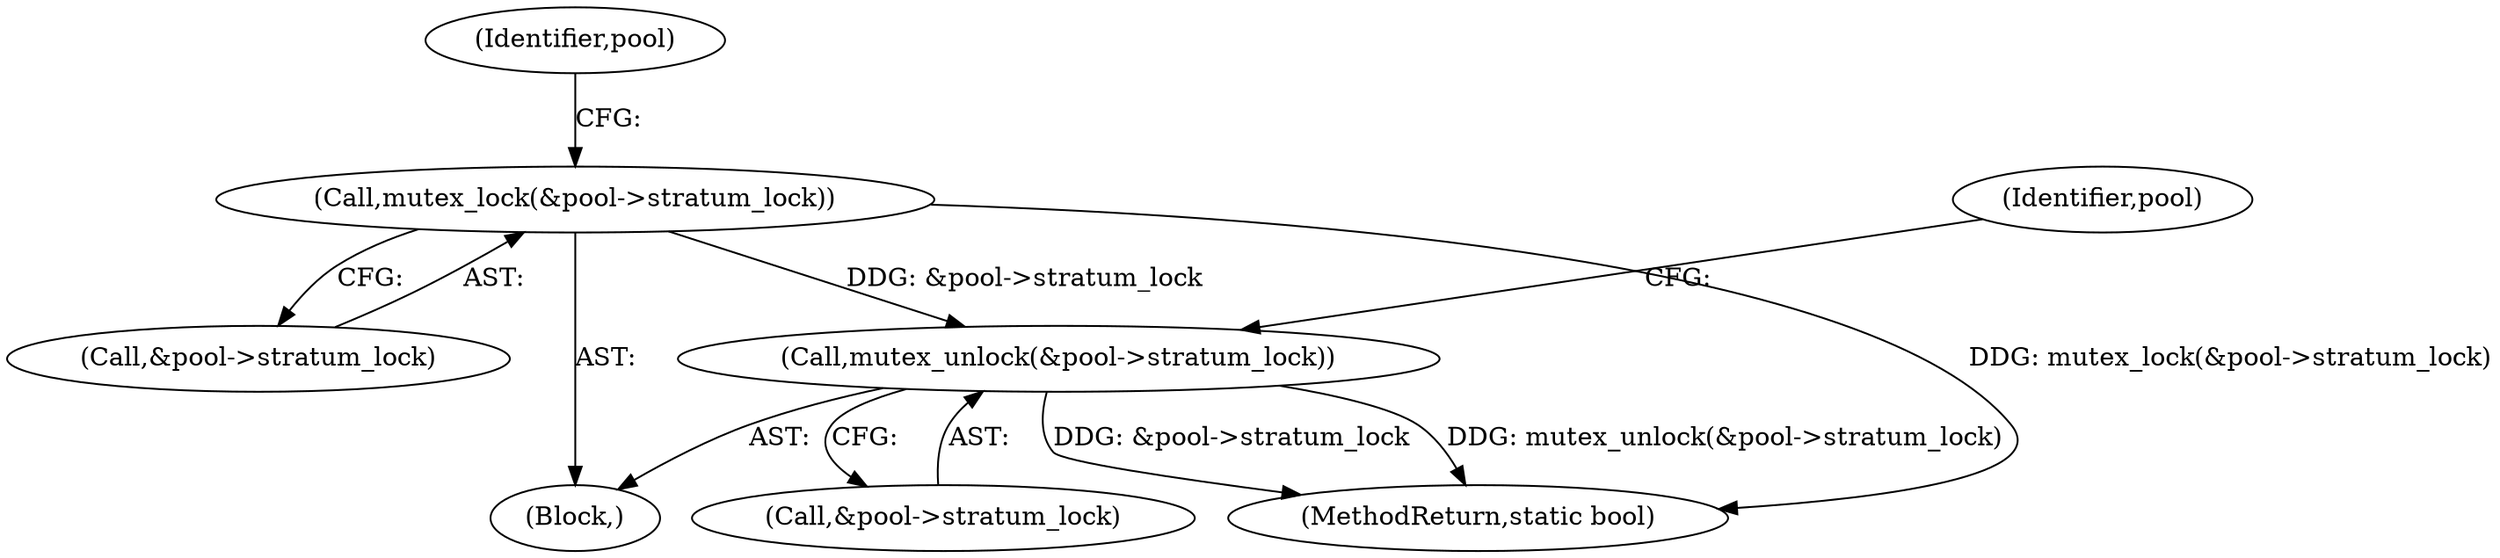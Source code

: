 digraph "0_cgminer_e1c5050734123973b99d181c45e74b2cbb00272e_2@API" {
"1000260" [label="(Call,mutex_unlock(&pool->stratum_lock))"];
"1000222" [label="(Call,mutex_lock(&pool->stratum_lock))"];
"1000261" [label="(Call,&pool->stratum_lock)"];
"1000268" [label="(Identifier,pool)"];
"1000103" [label="(Block,)"];
"1000222" [label="(Call,mutex_lock(&pool->stratum_lock))"];
"1000276" [label="(MethodReturn,static bool)"];
"1000228" [label="(Identifier,pool)"];
"1000223" [label="(Call,&pool->stratum_lock)"];
"1000260" [label="(Call,mutex_unlock(&pool->stratum_lock))"];
"1000260" -> "1000103"  [label="AST: "];
"1000260" -> "1000261"  [label="CFG: "];
"1000261" -> "1000260"  [label="AST: "];
"1000268" -> "1000260"  [label="CFG: "];
"1000260" -> "1000276"  [label="DDG: mutex_unlock(&pool->stratum_lock)"];
"1000260" -> "1000276"  [label="DDG: &pool->stratum_lock"];
"1000222" -> "1000260"  [label="DDG: &pool->stratum_lock"];
"1000222" -> "1000103"  [label="AST: "];
"1000222" -> "1000223"  [label="CFG: "];
"1000223" -> "1000222"  [label="AST: "];
"1000228" -> "1000222"  [label="CFG: "];
"1000222" -> "1000276"  [label="DDG: mutex_lock(&pool->stratum_lock)"];
}
